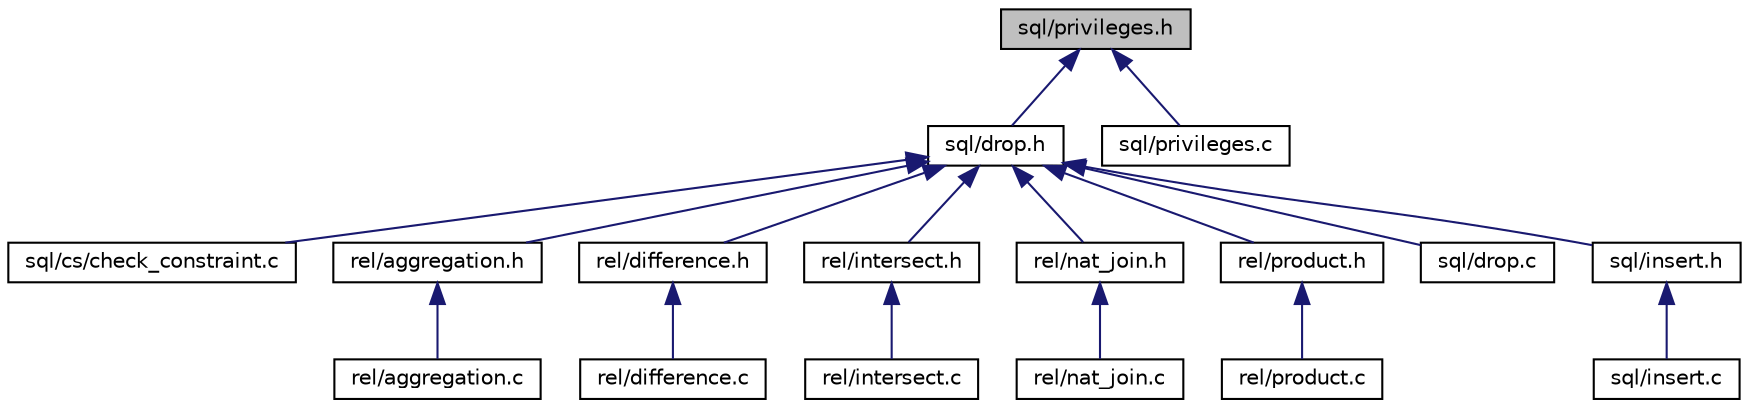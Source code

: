 digraph "sql/privileges.h"
{
 // LATEX_PDF_SIZE
  bgcolor="transparent";
  edge [fontname="Helvetica",fontsize="10",labelfontname="Helvetica",labelfontsize="10"];
  node [fontname="Helvetica",fontsize="10",shape=record];
  Node1 [label="sql/privileges.h",height=0.2,width=0.4,color="black", fillcolor="grey75", style="filled", fontcolor="black",tooltip=" "];
  Node1 -> Node2 [dir="back",color="midnightblue",fontsize="10",style="solid",fontname="Helvetica"];
  Node2 [label="sql/drop.h",height=0.2,width=0.4,color="black",URL="$drop_8h.html",tooltip=" "];
  Node2 -> Node3 [dir="back",color="midnightblue",fontsize="10",style="solid",fontname="Helvetica"];
  Node3 [label="sql/cs/check_constraint.c",height=0.2,width=0.4,color="black",URL="$check__constraint_8c.html",tooltip=" "];
  Node2 -> Node4 [dir="back",color="midnightblue",fontsize="10",style="solid",fontname="Helvetica"];
  Node4 [label="rel/aggregation.h",height=0.2,width=0.4,color="black",URL="$aggregation_8h.html",tooltip=" "];
  Node4 -> Node5 [dir="back",color="midnightblue",fontsize="10",style="solid",fontname="Helvetica"];
  Node5 [label="rel/aggregation.c",height=0.2,width=0.4,color="black",URL="$aggregation_8c.html",tooltip=" "];
  Node2 -> Node6 [dir="back",color="midnightblue",fontsize="10",style="solid",fontname="Helvetica"];
  Node6 [label="rel/difference.h",height=0.2,width=0.4,color="black",URL="$difference_8h.html",tooltip=" "];
  Node6 -> Node7 [dir="back",color="midnightblue",fontsize="10",style="solid",fontname="Helvetica"];
  Node7 [label="rel/difference.c",height=0.2,width=0.4,color="black",URL="$difference_8c.html",tooltip=" "];
  Node2 -> Node8 [dir="back",color="midnightblue",fontsize="10",style="solid",fontname="Helvetica"];
  Node8 [label="rel/intersect.h",height=0.2,width=0.4,color="black",URL="$intersect_8h.html",tooltip=" "];
  Node8 -> Node9 [dir="back",color="midnightblue",fontsize="10",style="solid",fontname="Helvetica"];
  Node9 [label="rel/intersect.c",height=0.2,width=0.4,color="black",URL="$intersect_8c.html",tooltip=" "];
  Node2 -> Node10 [dir="back",color="midnightblue",fontsize="10",style="solid",fontname="Helvetica"];
  Node10 [label="rel/nat_join.h",height=0.2,width=0.4,color="black",URL="$nat__join_8h.html",tooltip=" "];
  Node10 -> Node11 [dir="back",color="midnightblue",fontsize="10",style="solid",fontname="Helvetica"];
  Node11 [label="rel/nat_join.c",height=0.2,width=0.4,color="black",URL="$nat__join_8c.html",tooltip=" "];
  Node2 -> Node12 [dir="back",color="midnightblue",fontsize="10",style="solid",fontname="Helvetica"];
  Node12 [label="rel/product.h",height=0.2,width=0.4,color="black",URL="$product_8h.html",tooltip=" "];
  Node12 -> Node13 [dir="back",color="midnightblue",fontsize="10",style="solid",fontname="Helvetica"];
  Node13 [label="rel/product.c",height=0.2,width=0.4,color="black",URL="$product_8c.html",tooltip=" "];
  Node2 -> Node14 [dir="back",color="midnightblue",fontsize="10",style="solid",fontname="Helvetica"];
  Node14 [label="sql/drop.c",height=0.2,width=0.4,color="black",URL="$drop_8c.html",tooltip=" "];
  Node2 -> Node15 [dir="back",color="midnightblue",fontsize="10",style="solid",fontname="Helvetica"];
  Node15 [label="sql/insert.h",height=0.2,width=0.4,color="black",URL="$insert_8h.html",tooltip=" "];
  Node15 -> Node16 [dir="back",color="midnightblue",fontsize="10",style="solid",fontname="Helvetica"];
  Node16 [label="sql/insert.c",height=0.2,width=0.4,color="black",URL="$insert_8c.html",tooltip=" "];
  Node1 -> Node17 [dir="back",color="midnightblue",fontsize="10",style="solid",fontname="Helvetica"];
  Node17 [label="sql/privileges.c",height=0.2,width=0.4,color="black",URL="$privileges_8c.html",tooltip=" "];
}
